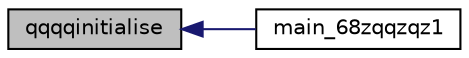 digraph "qqqqinitialise"
{
  edge [fontname="Helvetica",fontsize="10",labelfontname="Helvetica",labelfontsize="10"];
  node [fontname="Helvetica",fontsize="10",shape=record];
  rankdir="LR";
  Node1152 [label="qqqqinitialise",height=0.2,width=0.4,color="black", fillcolor="grey75", style="filled", fontcolor="black"];
  Node1152 -> Node1153 [dir="back",color="midnightblue",fontsize="10",style="solid",fontname="Helvetica"];
  Node1153 [label="main_68zqqzqz1",height=0.2,width=0.4,color="black", fillcolor="white", style="filled",URL="$inszt__main_8c.html#a6e29b48c54bf7e6c2a7e49b5be822e65"];
}
